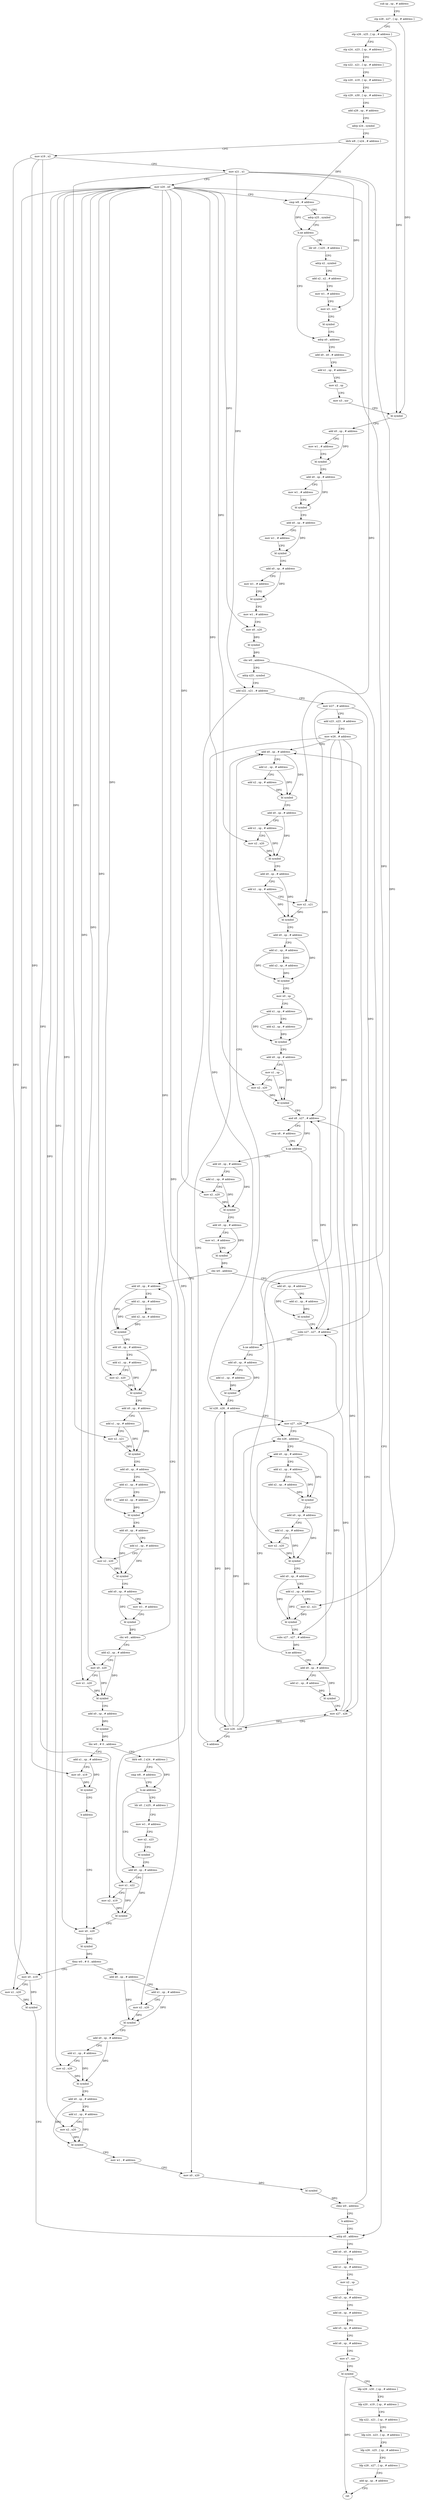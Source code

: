 digraph "func" {
"4211952" [label = "sub sp , sp , # address" ]
"4211956" [label = "stp x28 , x27 , [ sp , # address ]" ]
"4211960" [label = "stp x26 , x25 , [ sp , # address ]" ]
"4211964" [label = "stp x24 , x23 , [ sp , # address ]" ]
"4211968" [label = "stp x22 , x21 , [ sp , # address ]" ]
"4211972" [label = "stp x20 , x19 , [ sp , # address ]" ]
"4211976" [label = "stp x29 , x30 , [ sp , # address ]" ]
"4211980" [label = "add x29 , sp , # address" ]
"4211984" [label = "adrp x24 , symbol" ]
"4211988" [label = "ldrb w8 , [ x24 , # address ]" ]
"4211992" [label = "mov x19 , x2" ]
"4211996" [label = "mov x21 , x1" ]
"4212000" [label = "mov x20 , x0" ]
"4212004" [label = "cmp w8 , # address" ]
"4212008" [label = "adrp x25 , symbol" ]
"4212012" [label = "b.ne address" ]
"4212040" [label = "adrp x0 , address" ]
"4212016" [label = "ldr x0 , [ x25 , # address ]" ]
"4212044" [label = "add x0 , x0 , # address" ]
"4212048" [label = "add x1 , sp , # address" ]
"4212052" [label = "mov x2 , sp" ]
"4212056" [label = "mov x3 , xzr" ]
"4212060" [label = "bl symbol" ]
"4212064" [label = "add x0 , sp , # address" ]
"4212068" [label = "mov w1 , # address" ]
"4212072" [label = "bl symbol" ]
"4212076" [label = "add x0 , sp , # address" ]
"4212080" [label = "mov w1 , # address" ]
"4212084" [label = "bl symbol" ]
"4212088" [label = "add x0 , sp , # address" ]
"4212092" [label = "mov w1 , # address" ]
"4212096" [label = "bl symbol" ]
"4212100" [label = "add x0 , sp , # address" ]
"4212104" [label = "mov w1 , # address" ]
"4212108" [label = "bl symbol" ]
"4212112" [label = "mov w1 , # address" ]
"4212116" [label = "mov x0 , x20" ]
"4212120" [label = "bl symbol" ]
"4212124" [label = "cbz w0 , address" ]
"4212688" [label = "adrp x0 , address" ]
"4212128" [label = "adrp x23 , symbol" ]
"4212020" [label = "adrp x2 , symbol" ]
"4212024" [label = "add x2 , x2 , # address" ]
"4212028" [label = "mov w1 , # address" ]
"4212032" [label = "mov x3 , x21" ]
"4212036" [label = "bl symbol" ]
"4212692" [label = "add x0 , x0 , # address" ]
"4212696" [label = "add x1 , sp , # address" ]
"4212700" [label = "mov x2 , sp" ]
"4212704" [label = "add x3 , sp , # address" ]
"4212708" [label = "add x4 , sp , # address" ]
"4212712" [label = "add x5 , sp , # address" ]
"4212716" [label = "add x6 , sp , # address" ]
"4212720" [label = "mov x7 , xzr" ]
"4212724" [label = "bl symbol" ]
"4212728" [label = "ldp x29 , x30 , [ sp , # address ]" ]
"4212732" [label = "ldp x20 , x19 , [ sp , # address ]" ]
"4212736" [label = "ldp x22 , x21 , [ sp , # address ]" ]
"4212740" [label = "ldp x24 , x23 , [ sp , # address ]" ]
"4212744" [label = "ldp x26 , x25 , [ sp , # address ]" ]
"4212748" [label = "ldp x28 , x27 , [ sp , # address ]" ]
"4212752" [label = "add sp , sp , # address" ]
"4212756" [label = "ret" ]
"4212132" [label = "add x22 , x21 , # address" ]
"4212136" [label = "mov w27 , # address" ]
"4212140" [label = "add x23 , x23 , # address" ]
"4212144" [label = "mov w26 , # address" ]
"4212148" [label = "add x0 , sp , # address" ]
"4212564" [label = "subs x27 , x27 , # address" ]
"4212568" [label = "b.ne address" ]
"4212572" [label = "add x0 , sp , # address" ]
"4212256" [label = "add x0 , sp , # address" ]
"4212260" [label = "add x1 , sp , # address" ]
"4212264" [label = "mov x2 , x20" ]
"4212268" [label = "bl symbol" ]
"4212272" [label = "add x0 , sp , # address" ]
"4212276" [label = "mov w1 , # address" ]
"4212280" [label = "bl symbol" ]
"4212284" [label = "cbz w0 , address" ]
"4212552" [label = "add x0 , sp , # address" ]
"4212288" [label = "add x0 , sp , # address" ]
"4212152" [label = "add x1 , sp , # address" ]
"4212156" [label = "add x2 , sp , # address" ]
"4212160" [label = "bl symbol" ]
"4212164" [label = "add x0 , sp , # address" ]
"4212168" [label = "add x1 , sp , # address" ]
"4212172" [label = "mov x2 , x20" ]
"4212176" [label = "bl symbol" ]
"4212180" [label = "add x0 , sp , # address" ]
"4212184" [label = "add x1 , sp , # address" ]
"4212188" [label = "mov x2 , x21" ]
"4212192" [label = "bl symbol" ]
"4212196" [label = "add x0 , sp , # address" ]
"4212200" [label = "add x1 , sp , # address" ]
"4212204" [label = "add x2 , sp , # address" ]
"4212208" [label = "bl symbol" ]
"4212212" [label = "mov x0 , sp" ]
"4212216" [label = "add x1 , sp , # address" ]
"4212220" [label = "add x2 , sp , # address" ]
"4212224" [label = "bl symbol" ]
"4212228" [label = "add x0 , sp , # address" ]
"4212232" [label = "mov x1 , sp" ]
"4212236" [label = "mov x2 , x20" ]
"4212240" [label = "bl symbol" ]
"4212244" [label = "and x8 , x27 , # address" ]
"4212248" [label = "cmp x8 , # address" ]
"4212252" [label = "b.ne address" ]
"4212576" [label = "add x1 , sp , # address" ]
"4212580" [label = "bl symbol" ]
"4212584" [label = "lsl x28 , x26 , # address" ]
"4212588" [label = "mov x27 , x26" ]
"4212592" [label = "cbz x26 , address" ]
"4212652" [label = "add x0 , sp , # address" ]
"4212596" [label = "add x0 , sp , # address" ]
"4212556" [label = "add x1 , sp , # address" ]
"4212560" [label = "bl symbol" ]
"4212292" [label = "add x1 , sp , # address" ]
"4212296" [label = "add x2 , sp , # address" ]
"4212300" [label = "bl symbol" ]
"4212304" [label = "add x0 , sp , # address" ]
"4212308" [label = "add x1 , sp , # address" ]
"4212312" [label = "mov x2 , x20" ]
"4212316" [label = "bl symbol" ]
"4212320" [label = "add x0 , sp , # address" ]
"4212324" [label = "add x1 , sp , # address" ]
"4212328" [label = "mov x2 , x21" ]
"4212332" [label = "bl symbol" ]
"4212336" [label = "add x0 , sp , # address" ]
"4212340" [label = "add x1 , sp , # address" ]
"4212344" [label = "add x2 , sp , # address" ]
"4212348" [label = "bl symbol" ]
"4212352" [label = "add x0 , sp , # address" ]
"4212356" [label = "add x1 , sp , # address" ]
"4212360" [label = "mov x2 , x20" ]
"4212364" [label = "bl symbol" ]
"4212368" [label = "add x0 , sp , # address" ]
"4212372" [label = "mov w1 , # address" ]
"4212376" [label = "bl symbol" ]
"4212380" [label = "cbz w0 , address" ]
"4212384" [label = "add x2 , sp , # address" ]
"4212656" [label = "add x1 , sp , # address" ]
"4212660" [label = "bl symbol" ]
"4212664" [label = "mov x27 , x26" ]
"4212668" [label = "mov x26 , x28" ]
"4212672" [label = "b address" ]
"4212600" [label = "add x1 , sp , # address" ]
"4212604" [label = "add x2 , sp , # address" ]
"4212608" [label = "bl symbol" ]
"4212612" [label = "add x0 , sp , # address" ]
"4212616" [label = "add x1 , sp , # address" ]
"4212620" [label = "mov x2 , x20" ]
"4212624" [label = "bl symbol" ]
"4212628" [label = "add x0 , sp , # address" ]
"4212632" [label = "add x1 , sp , # address" ]
"4212636" [label = "mov x2 , x21" ]
"4212640" [label = "bl symbol" ]
"4212644" [label = "subs x27 , x27 , # address" ]
"4212648" [label = "b.ne address" ]
"4212388" [label = "mov x0 , x20" ]
"4212392" [label = "mov x1 , x20" ]
"4212396" [label = "bl symbol" ]
"4212400" [label = "add x0 , sp , # address" ]
"4212404" [label = "bl symbol" ]
"4212408" [label = "tbz w0 , # 0 , address" ]
"4212428" [label = "ldrb w8 , [ x24 , # address ]" ]
"4212412" [label = "add x1 , sp , # address" ]
"4212432" [label = "cmp w8 , # address" ]
"4212436" [label = "b.ne address" ]
"4212456" [label = "add x0 , sp , # address" ]
"4212440" [label = "ldr x0 , [ x25 , # address ]" ]
"4212416" [label = "mov x0 , x19" ]
"4212420" [label = "bl symbol" ]
"4212424" [label = "b address" ]
"4212472" [label = "mov x0 , x20" ]
"4212460" [label = "mov x1 , x22" ]
"4212464" [label = "mov x2 , x19" ]
"4212468" [label = "bl symbol" ]
"4212444" [label = "mov w1 , # address" ]
"4212448" [label = "mov x2 , x23" ]
"4212452" [label = "bl symbol" ]
"4212476" [label = "bl symbol" ]
"4212480" [label = "tbnz w0 , # 0 , address" ]
"4212676" [label = "mov x0 , x19" ]
"4212484" [label = "add x0 , sp , # address" ]
"4212680" [label = "mov x1 , x20" ]
"4212684" [label = "bl symbol" ]
"4212488" [label = "add x1 , sp , # address" ]
"4212492" [label = "mov x2 , x20" ]
"4212496" [label = "bl symbol" ]
"4212500" [label = "add x0 , sp , # address" ]
"4212504" [label = "add x1 , sp , # address" ]
"4212508" [label = "mov x2 , x20" ]
"4212512" [label = "bl symbol" ]
"4212516" [label = "add x0 , sp , # address" ]
"4212520" [label = "add x1 , sp , # address" ]
"4212524" [label = "mov x2 , x20" ]
"4212528" [label = "bl symbol" ]
"4212532" [label = "mov w1 , # address" ]
"4212536" [label = "mov x0 , x20" ]
"4212540" [label = "bl symbol" ]
"4212544" [label = "cbnz w0 , address" ]
"4212548" [label = "b address" ]
"4211952" -> "4211956" [ label = "CFG" ]
"4211956" -> "4211960" [ label = "CFG" ]
"4211956" -> "4212060" [ label = "DFG" ]
"4211960" -> "4211964" [ label = "CFG" ]
"4211960" -> "4212060" [ label = "DFG" ]
"4211964" -> "4211968" [ label = "CFG" ]
"4211968" -> "4211972" [ label = "CFG" ]
"4211972" -> "4211976" [ label = "CFG" ]
"4211976" -> "4211980" [ label = "CFG" ]
"4211980" -> "4211984" [ label = "CFG" ]
"4211984" -> "4211988" [ label = "CFG" ]
"4211988" -> "4211992" [ label = "CFG" ]
"4211988" -> "4212004" [ label = "DFG" ]
"4211992" -> "4211996" [ label = "CFG" ]
"4211992" -> "4212416" [ label = "DFG" ]
"4211992" -> "4212464" [ label = "DFG" ]
"4211992" -> "4212676" [ label = "DFG" ]
"4211996" -> "4212000" [ label = "CFG" ]
"4211996" -> "4212032" [ label = "DFG" ]
"4211996" -> "4212132" [ label = "DFG" ]
"4211996" -> "4212188" [ label = "DFG" ]
"4211996" -> "4212328" [ label = "DFG" ]
"4211996" -> "4212636" [ label = "DFG" ]
"4212000" -> "4212004" [ label = "CFG" ]
"4212000" -> "4212116" [ label = "DFG" ]
"4212000" -> "4212172" [ label = "DFG" ]
"4212000" -> "4212236" [ label = "DFG" ]
"4212000" -> "4212264" [ label = "DFG" ]
"4212000" -> "4212312" [ label = "DFG" ]
"4212000" -> "4212360" [ label = "DFG" ]
"4212000" -> "4212620" [ label = "DFG" ]
"4212000" -> "4212388" [ label = "DFG" ]
"4212000" -> "4212392" [ label = "DFG" ]
"4212000" -> "4212472" [ label = "DFG" ]
"4212000" -> "4212680" [ label = "DFG" ]
"4212000" -> "4212492" [ label = "DFG" ]
"4212000" -> "4212508" [ label = "DFG" ]
"4212000" -> "4212524" [ label = "DFG" ]
"4212000" -> "4212536" [ label = "DFG" ]
"4212004" -> "4212008" [ label = "CFG" ]
"4212004" -> "4212012" [ label = "DFG" ]
"4212008" -> "4212012" [ label = "CFG" ]
"4212012" -> "4212040" [ label = "CFG" ]
"4212012" -> "4212016" [ label = "CFG" ]
"4212040" -> "4212044" [ label = "CFG" ]
"4212016" -> "4212020" [ label = "CFG" ]
"4212044" -> "4212048" [ label = "CFG" ]
"4212048" -> "4212052" [ label = "CFG" ]
"4212052" -> "4212056" [ label = "CFG" ]
"4212056" -> "4212060" [ label = "CFG" ]
"4212060" -> "4212064" [ label = "CFG" ]
"4212064" -> "4212068" [ label = "CFG" ]
"4212064" -> "4212072" [ label = "DFG" ]
"4212068" -> "4212072" [ label = "CFG" ]
"4212072" -> "4212076" [ label = "CFG" ]
"4212076" -> "4212080" [ label = "CFG" ]
"4212076" -> "4212084" [ label = "DFG" ]
"4212080" -> "4212084" [ label = "CFG" ]
"4212084" -> "4212088" [ label = "CFG" ]
"4212088" -> "4212092" [ label = "CFG" ]
"4212088" -> "4212096" [ label = "DFG" ]
"4212092" -> "4212096" [ label = "CFG" ]
"4212096" -> "4212100" [ label = "CFG" ]
"4212100" -> "4212104" [ label = "CFG" ]
"4212100" -> "4212108" [ label = "DFG" ]
"4212104" -> "4212108" [ label = "CFG" ]
"4212108" -> "4212112" [ label = "CFG" ]
"4212112" -> "4212116" [ label = "CFG" ]
"4212116" -> "4212120" [ label = "DFG" ]
"4212120" -> "4212124" [ label = "DFG" ]
"4212124" -> "4212688" [ label = "CFG" ]
"4212124" -> "4212128" [ label = "CFG" ]
"4212688" -> "4212692" [ label = "CFG" ]
"4212128" -> "4212132" [ label = "CFG" ]
"4212020" -> "4212024" [ label = "CFG" ]
"4212024" -> "4212028" [ label = "CFG" ]
"4212028" -> "4212032" [ label = "CFG" ]
"4212032" -> "4212036" [ label = "CFG" ]
"4212036" -> "4212040" [ label = "CFG" ]
"4212692" -> "4212696" [ label = "CFG" ]
"4212696" -> "4212700" [ label = "CFG" ]
"4212700" -> "4212704" [ label = "CFG" ]
"4212704" -> "4212708" [ label = "CFG" ]
"4212708" -> "4212712" [ label = "CFG" ]
"4212712" -> "4212716" [ label = "CFG" ]
"4212716" -> "4212720" [ label = "CFG" ]
"4212720" -> "4212724" [ label = "CFG" ]
"4212724" -> "4212728" [ label = "CFG" ]
"4212724" -> "4212756" [ label = "DFG" ]
"4212728" -> "4212732" [ label = "CFG" ]
"4212732" -> "4212736" [ label = "CFG" ]
"4212736" -> "4212740" [ label = "CFG" ]
"4212740" -> "4212744" [ label = "CFG" ]
"4212744" -> "4212748" [ label = "CFG" ]
"4212748" -> "4212752" [ label = "CFG" ]
"4212752" -> "4212756" [ label = "CFG" ]
"4212132" -> "4212136" [ label = "CFG" ]
"4212132" -> "4212460" [ label = "DFG" ]
"4212136" -> "4212140" [ label = "CFG" ]
"4212136" -> "4212244" [ label = "DFG" ]
"4212136" -> "4212564" [ label = "DFG" ]
"4212140" -> "4212144" [ label = "CFG" ]
"4212144" -> "4212148" [ label = "CFG" ]
"4212144" -> "4212584" [ label = "DFG" ]
"4212144" -> "4212588" [ label = "DFG" ]
"4212144" -> "4212592" [ label = "DFG" ]
"4212144" -> "4212664" [ label = "DFG" ]
"4212148" -> "4212152" [ label = "CFG" ]
"4212148" -> "4212160" [ label = "DFG" ]
"4212564" -> "4212568" [ label = "DFG" ]
"4212564" -> "4212244" [ label = "DFG" ]
"4212568" -> "4212148" [ label = "CFG" ]
"4212568" -> "4212572" [ label = "CFG" ]
"4212572" -> "4212576" [ label = "CFG" ]
"4212572" -> "4212580" [ label = "DFG" ]
"4212256" -> "4212260" [ label = "CFG" ]
"4212256" -> "4212268" [ label = "DFG" ]
"4212260" -> "4212264" [ label = "CFG" ]
"4212260" -> "4212268" [ label = "DFG" ]
"4212264" -> "4212268" [ label = "DFG" ]
"4212268" -> "4212272" [ label = "CFG" ]
"4212272" -> "4212276" [ label = "CFG" ]
"4212272" -> "4212280" [ label = "DFG" ]
"4212276" -> "4212280" [ label = "CFG" ]
"4212280" -> "4212284" [ label = "DFG" ]
"4212284" -> "4212552" [ label = "CFG" ]
"4212284" -> "4212288" [ label = "CFG" ]
"4212552" -> "4212556" [ label = "CFG" ]
"4212552" -> "4212560" [ label = "DFG" ]
"4212288" -> "4212292" [ label = "CFG" ]
"4212288" -> "4212300" [ label = "DFG" ]
"4212152" -> "4212156" [ label = "CFG" ]
"4212152" -> "4212160" [ label = "DFG" ]
"4212156" -> "4212160" [ label = "DFG" ]
"4212160" -> "4212164" [ label = "CFG" ]
"4212164" -> "4212168" [ label = "CFG" ]
"4212164" -> "4212176" [ label = "DFG" ]
"4212168" -> "4212172" [ label = "CFG" ]
"4212168" -> "4212176" [ label = "DFG" ]
"4212172" -> "4212176" [ label = "DFG" ]
"4212176" -> "4212180" [ label = "CFG" ]
"4212180" -> "4212184" [ label = "CFG" ]
"4212180" -> "4212192" [ label = "DFG" ]
"4212184" -> "4212188" [ label = "CFG" ]
"4212184" -> "4212192" [ label = "DFG" ]
"4212188" -> "4212192" [ label = "DFG" ]
"4212192" -> "4212196" [ label = "CFG" ]
"4212196" -> "4212200" [ label = "CFG" ]
"4212196" -> "4212208" [ label = "DFG" ]
"4212200" -> "4212204" [ label = "CFG" ]
"4212200" -> "4212208" [ label = "DFG" ]
"4212204" -> "4212208" [ label = "DFG" ]
"4212208" -> "4212212" [ label = "CFG" ]
"4212212" -> "4212216" [ label = "CFG" ]
"4212212" -> "4212224" [ label = "DFG" ]
"4212216" -> "4212220" [ label = "CFG" ]
"4212216" -> "4212224" [ label = "DFG" ]
"4212220" -> "4212224" [ label = "DFG" ]
"4212224" -> "4212228" [ label = "CFG" ]
"4212228" -> "4212232" [ label = "CFG" ]
"4212228" -> "4212240" [ label = "DFG" ]
"4212232" -> "4212236" [ label = "CFG" ]
"4212232" -> "4212240" [ label = "DFG" ]
"4212236" -> "4212240" [ label = "DFG" ]
"4212240" -> "4212244" [ label = "CFG" ]
"4212244" -> "4212248" [ label = "CFG" ]
"4212244" -> "4212252" [ label = "DFG" ]
"4212248" -> "4212252" [ label = "CFG" ]
"4212252" -> "4212564" [ label = "CFG" ]
"4212252" -> "4212256" [ label = "CFG" ]
"4212576" -> "4212580" [ label = "DFG" ]
"4212580" -> "4212584" [ label = "CFG" ]
"4212584" -> "4212588" [ label = "CFG" ]
"4212584" -> "4212668" [ label = "DFG" ]
"4212588" -> "4212592" [ label = "CFG" ]
"4212588" -> "4212644" [ label = "DFG" ]
"4212592" -> "4212652" [ label = "CFG" ]
"4212592" -> "4212596" [ label = "CFG" ]
"4212652" -> "4212656" [ label = "CFG" ]
"4212652" -> "4212660" [ label = "DFG" ]
"4212596" -> "4212600" [ label = "CFG" ]
"4212596" -> "4212608" [ label = "DFG" ]
"4212556" -> "4212560" [ label = "DFG" ]
"4212560" -> "4212564" [ label = "CFG" ]
"4212292" -> "4212296" [ label = "CFG" ]
"4212292" -> "4212300" [ label = "DFG" ]
"4212296" -> "4212300" [ label = "DFG" ]
"4212300" -> "4212304" [ label = "CFG" ]
"4212304" -> "4212308" [ label = "CFG" ]
"4212304" -> "4212316" [ label = "DFG" ]
"4212308" -> "4212312" [ label = "CFG" ]
"4212308" -> "4212316" [ label = "DFG" ]
"4212312" -> "4212316" [ label = "DFG" ]
"4212316" -> "4212320" [ label = "CFG" ]
"4212320" -> "4212324" [ label = "CFG" ]
"4212320" -> "4212332" [ label = "DFG" ]
"4212324" -> "4212328" [ label = "CFG" ]
"4212324" -> "4212332" [ label = "DFG" ]
"4212328" -> "4212332" [ label = "DFG" ]
"4212332" -> "4212336" [ label = "CFG" ]
"4212336" -> "4212340" [ label = "CFG" ]
"4212336" -> "4212348" [ label = "DFG" ]
"4212340" -> "4212344" [ label = "CFG" ]
"4212340" -> "4212348" [ label = "DFG" ]
"4212344" -> "4212348" [ label = "DFG" ]
"4212348" -> "4212352" [ label = "CFG" ]
"4212352" -> "4212356" [ label = "CFG" ]
"4212352" -> "4212364" [ label = "DFG" ]
"4212356" -> "4212360" [ label = "CFG" ]
"4212356" -> "4212364" [ label = "DFG" ]
"4212360" -> "4212364" [ label = "DFG" ]
"4212364" -> "4212368" [ label = "CFG" ]
"4212368" -> "4212372" [ label = "CFG" ]
"4212368" -> "4212376" [ label = "DFG" ]
"4212372" -> "4212376" [ label = "CFG" ]
"4212376" -> "4212380" [ label = "DFG" ]
"4212380" -> "4212288" [ label = "CFG" ]
"4212380" -> "4212384" [ label = "CFG" ]
"4212384" -> "4212388" [ label = "CFG" ]
"4212384" -> "4212396" [ label = "DFG" ]
"4212656" -> "4212660" [ label = "DFG" ]
"4212660" -> "4212664" [ label = "CFG" ]
"4212664" -> "4212668" [ label = "CFG" ]
"4212664" -> "4212244" [ label = "DFG" ]
"4212664" -> "4212564" [ label = "DFG" ]
"4212668" -> "4212672" [ label = "CFG" ]
"4212668" -> "4212584" [ label = "DFG" ]
"4212668" -> "4212588" [ label = "DFG" ]
"4212668" -> "4212592" [ label = "DFG" ]
"4212668" -> "4212664" [ label = "DFG" ]
"4212672" -> "4212148" [ label = "CFG" ]
"4212600" -> "4212604" [ label = "CFG" ]
"4212600" -> "4212608" [ label = "DFG" ]
"4212604" -> "4212608" [ label = "DFG" ]
"4212608" -> "4212612" [ label = "CFG" ]
"4212612" -> "4212616" [ label = "CFG" ]
"4212612" -> "4212624" [ label = "DFG" ]
"4212616" -> "4212620" [ label = "CFG" ]
"4212616" -> "4212624" [ label = "DFG" ]
"4212620" -> "4212624" [ label = "DFG" ]
"4212624" -> "4212628" [ label = "CFG" ]
"4212628" -> "4212632" [ label = "CFG" ]
"4212628" -> "4212640" [ label = "DFG" ]
"4212632" -> "4212636" [ label = "CFG" ]
"4212632" -> "4212640" [ label = "DFG" ]
"4212636" -> "4212640" [ label = "DFG" ]
"4212640" -> "4212644" [ label = "CFG" ]
"4212644" -> "4212648" [ label = "DFG" ]
"4212648" -> "4212596" [ label = "CFG" ]
"4212648" -> "4212652" [ label = "CFG" ]
"4212388" -> "4212392" [ label = "CFG" ]
"4212388" -> "4212396" [ label = "DFG" ]
"4212392" -> "4212396" [ label = "DFG" ]
"4212396" -> "4212400" [ label = "CFG" ]
"4212400" -> "4212404" [ label = "DFG" ]
"4212404" -> "4212408" [ label = "DFG" ]
"4212408" -> "4212428" [ label = "CFG" ]
"4212408" -> "4212412" [ label = "CFG" ]
"4212428" -> "4212432" [ label = "CFG" ]
"4212428" -> "4212436" [ label = "DFG" ]
"4212412" -> "4212416" [ label = "CFG" ]
"4212412" -> "4212420" [ label = "DFG" ]
"4212432" -> "4212436" [ label = "CFG" ]
"4212436" -> "4212456" [ label = "CFG" ]
"4212436" -> "4212440" [ label = "CFG" ]
"4212456" -> "4212460" [ label = "CFG" ]
"4212456" -> "4212468" [ label = "DFG" ]
"4212440" -> "4212444" [ label = "CFG" ]
"4212416" -> "4212420" [ label = "DFG" ]
"4212420" -> "4212424" [ label = "CFG" ]
"4212424" -> "4212472" [ label = "CFG" ]
"4212472" -> "4212476" [ label = "DFG" ]
"4212460" -> "4212464" [ label = "CFG" ]
"4212460" -> "4212468" [ label = "DFG" ]
"4212464" -> "4212468" [ label = "DFG" ]
"4212468" -> "4212472" [ label = "CFG" ]
"4212444" -> "4212448" [ label = "CFG" ]
"4212448" -> "4212452" [ label = "CFG" ]
"4212452" -> "4212456" [ label = "CFG" ]
"4212476" -> "4212480" [ label = "DFG" ]
"4212480" -> "4212676" [ label = "CFG" ]
"4212480" -> "4212484" [ label = "CFG" ]
"4212676" -> "4212680" [ label = "CFG" ]
"4212676" -> "4212684" [ label = "DFG" ]
"4212484" -> "4212488" [ label = "CFG" ]
"4212484" -> "4212496" [ label = "DFG" ]
"4212680" -> "4212684" [ label = "DFG" ]
"4212684" -> "4212688" [ label = "CFG" ]
"4212488" -> "4212492" [ label = "CFG" ]
"4212488" -> "4212496" [ label = "DFG" ]
"4212492" -> "4212496" [ label = "DFG" ]
"4212496" -> "4212500" [ label = "CFG" ]
"4212500" -> "4212504" [ label = "CFG" ]
"4212500" -> "4212512" [ label = "DFG" ]
"4212504" -> "4212508" [ label = "CFG" ]
"4212504" -> "4212512" [ label = "DFG" ]
"4212508" -> "4212512" [ label = "DFG" ]
"4212512" -> "4212516" [ label = "CFG" ]
"4212516" -> "4212520" [ label = "CFG" ]
"4212516" -> "4212528" [ label = "DFG" ]
"4212520" -> "4212524" [ label = "CFG" ]
"4212520" -> "4212528" [ label = "DFG" ]
"4212524" -> "4212528" [ label = "DFG" ]
"4212528" -> "4212532" [ label = "CFG" ]
"4212532" -> "4212536" [ label = "CFG" ]
"4212536" -> "4212540" [ label = "DFG" ]
"4212540" -> "4212544" [ label = "DFG" ]
"4212544" -> "4212148" [ label = "CFG" ]
"4212544" -> "4212548" [ label = "CFG" ]
"4212548" -> "4212688" [ label = "CFG" ]
}
